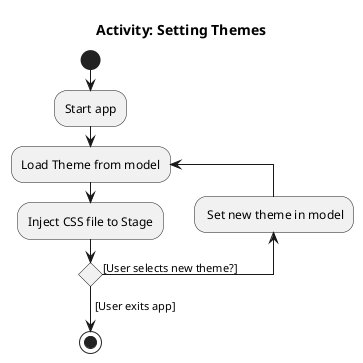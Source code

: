 @startuml
title Activity: Setting Themes

start
:Start app;

'Since the beta syntax does not support placing the condition outside the
'diamond we place it as the true branch instead.

repeat :Load Theme from model;
:Inject CSS file to Stage;
backward: Set new theme in model;

repeat while () is ([User selects new theme?])
-> [User exits app];

stop
@enduml
